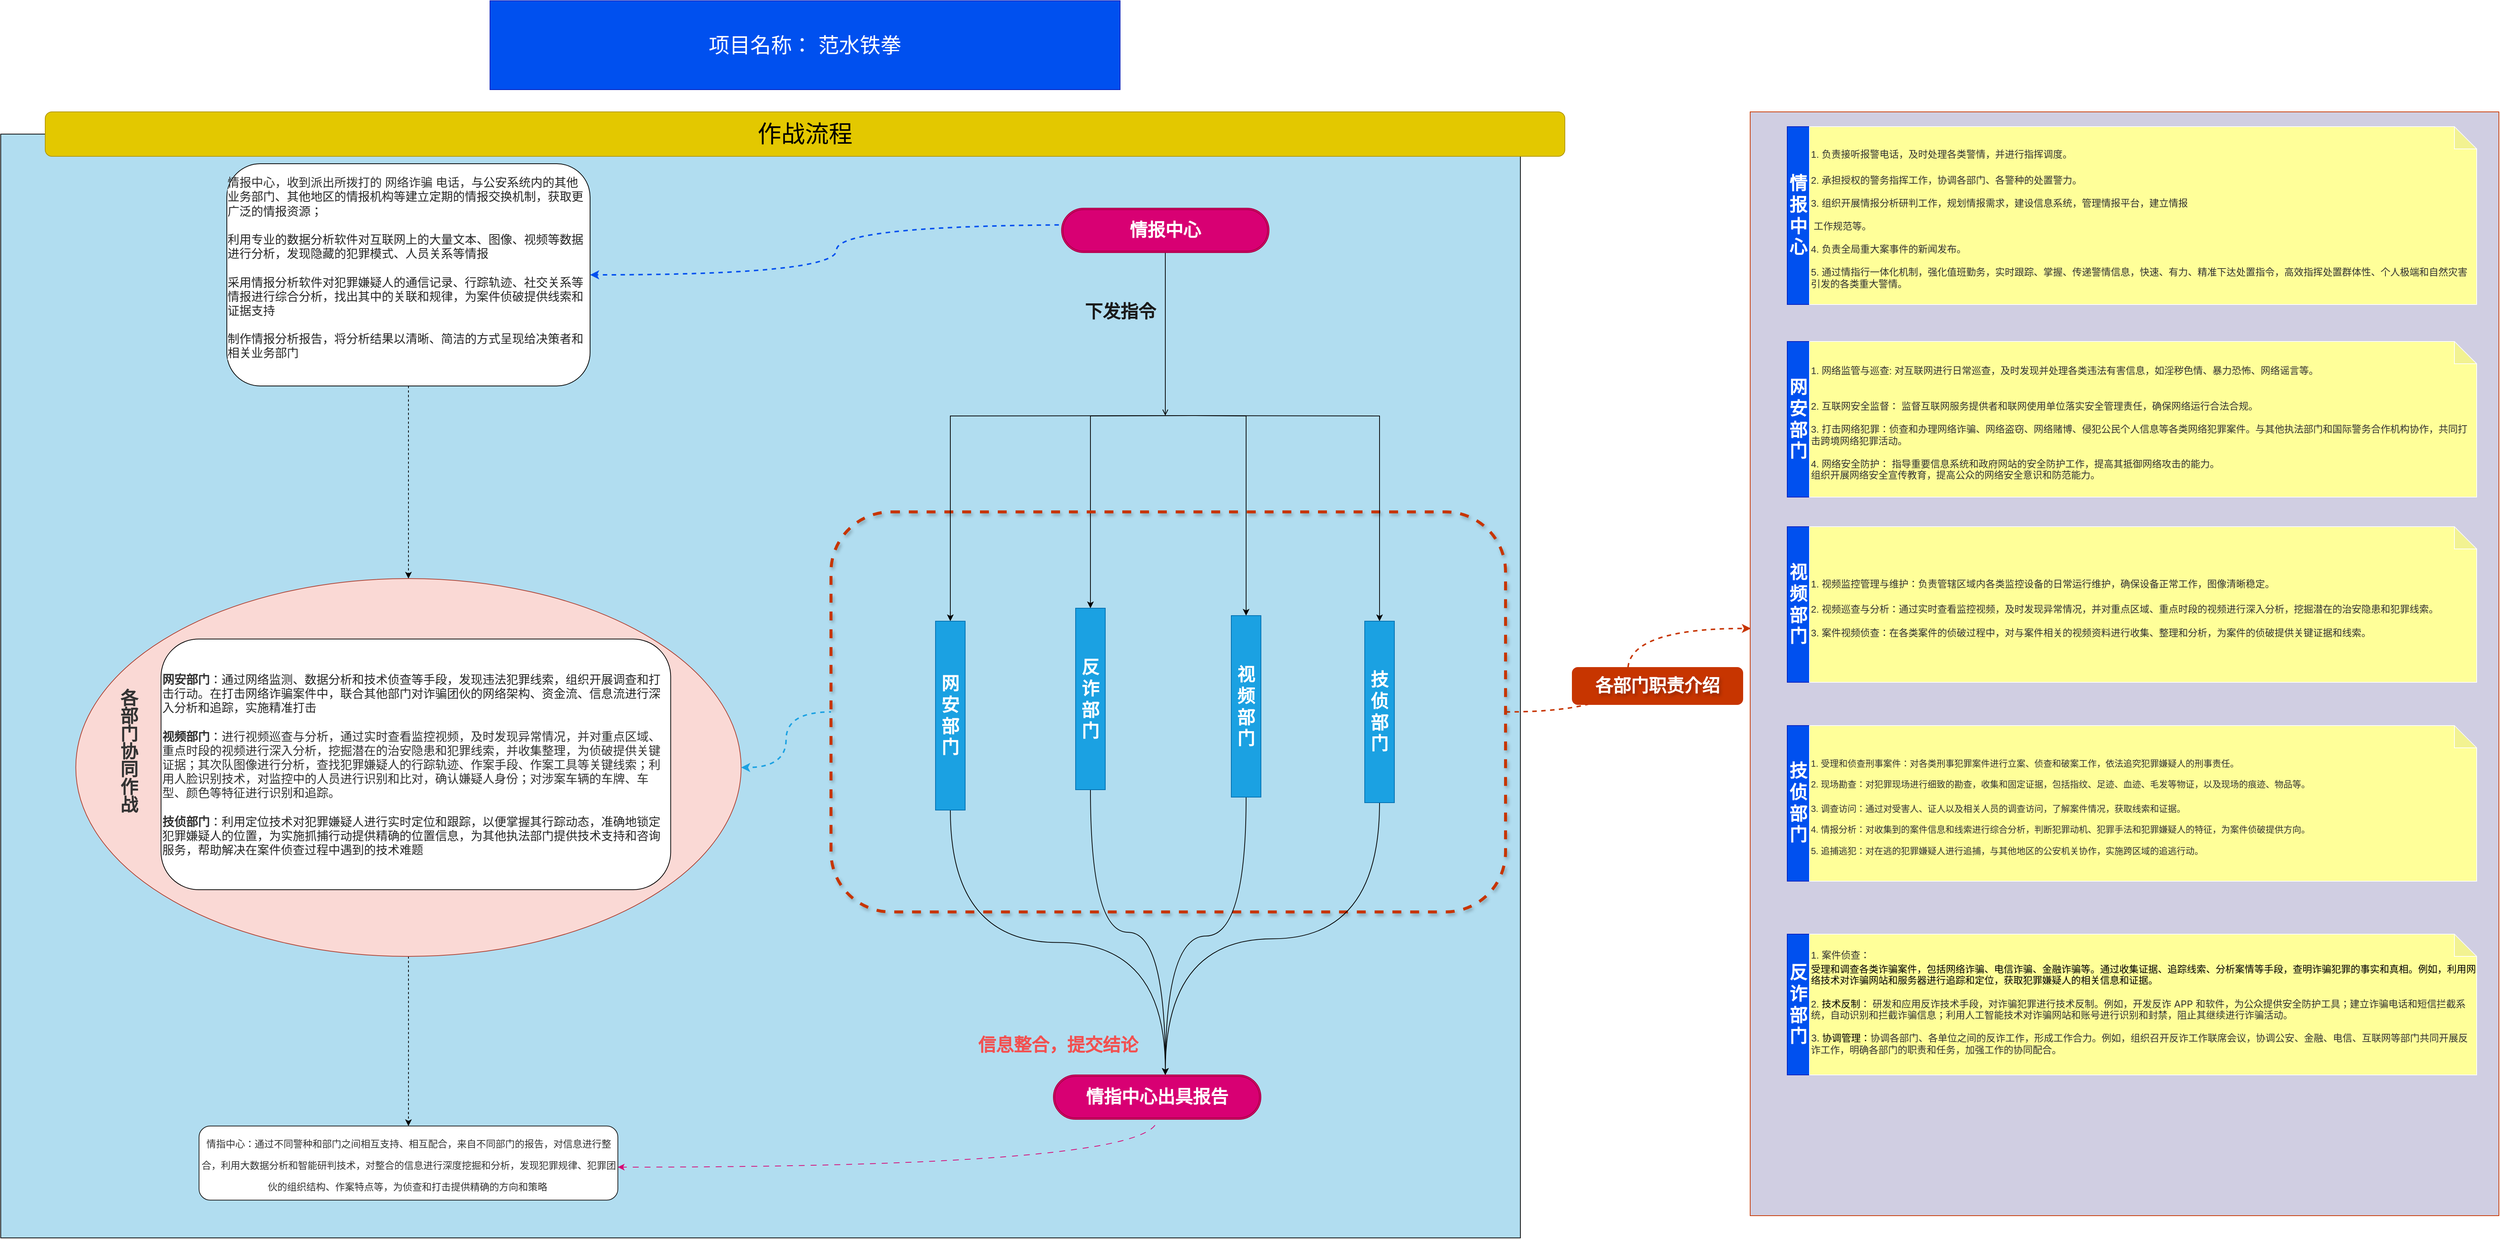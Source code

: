 <mxfile version="24.7.8">
  <diagram name="第 1 页" id="5o3OT1Kweq1s9FPgGdGW">
    <mxGraphModel dx="2505" dy="921" grid="1" gridSize="10" guides="1" tooltips="1" connect="1" arrows="1" fold="1" page="1" pageScale="1" pageWidth="827" pageHeight="1169" math="0" shadow="0">
      <root>
        <mxCell id="0" />
        <mxCell id="1" parent="0" />
        <mxCell id="SuW-aeRowbUI4IWuJljU-11" value="" style="rounded=0;whiteSpace=wrap;html=1;fillColor=#b1ddf0;strokeColor=#000000;textDirection=rtl;horizontal=0;verticalAlign=bottom;fontColor=#f25050;glass=0;" parent="1" vertex="1">
          <mxGeometry x="-190" y="260" width="2050" height="1490" as="geometry" />
        </mxCell>
        <mxCell id="SuW-aeRowbUI4IWuJljU-10" value="项目名称： 范水铁拳" style="rounded=0;whiteSpace=wrap;html=1;fillColor=#0050ef;fontColor=#ffffff;strokeColor=#001DBC;fontSize=28;" parent="1" vertex="1">
          <mxGeometry x="470" y="80" width="850" height="120" as="geometry" />
        </mxCell>
        <mxCell id="SuW-aeRowbUI4IWuJljU-12" value="&lt;font style=&quot;font-size: 32px;&quot;&gt;作战流程&lt;/font&gt;" style="rounded=1;whiteSpace=wrap;html=1;fillColor=#e3c800;fontColor=#000000;strokeColor=#B09500;fontSize=16;" parent="1" vertex="1">
          <mxGeometry x="-130" y="230" width="2050" height="60" as="geometry" />
        </mxCell>
        <mxCell id="SuW-aeRowbUI4IWuJljU-13" value="&lt;div style=&quot;text-align: left; font-size: 16px;&quot;&gt;&lt;font style=&quot;font-size: 16px;&quot; face=&quot;Microsoft YaHei, 微软雅黑, Arial&quot; color=&quot;#323232&quot;&gt;&lt;span style=&quot;background-color: rgba(255, 255, 255, 0.01);&quot;&gt;情报中心，收到派出所拨打的 网络诈骗 电话，&lt;/span&gt;&lt;/font&gt;&lt;span style=&quot;background-color: rgb(255, 255, 255); color: rgba(0, 0, 0, 0.85); font-family: Inter, -apple-system, BlinkMacSystemFont, &amp;quot;Segoe UI&amp;quot;, &amp;quot;SF Pro SC&amp;quot;, &amp;quot;SF Pro Display&amp;quot;, &amp;quot;SF Pro Icons&amp;quot;, &amp;quot;PingFang SC&amp;quot;, &amp;quot;Hiragino Sans GB&amp;quot;, &amp;quot;Microsoft YaHei&amp;quot;, &amp;quot;Helvetica Neue&amp;quot;, Helvetica, Arial, sans-serif; font-size: 16px;&quot;&gt;与公安系统内的其他业务部门、其他地区的情报机构等建立定期的情报交换机制，获取更广泛的情报资源；&lt;/span&gt;&lt;/div&gt;&lt;div style=&quot;text-align: left; font-size: 16px;&quot;&gt;&lt;span style=&quot;background-color: rgb(255, 255, 255); color: rgba(0, 0, 0, 0.85); font-family: Inter, -apple-system, BlinkMacSystemFont, &amp;quot;Segoe UI&amp;quot;, &amp;quot;SF Pro SC&amp;quot;, &amp;quot;SF Pro Display&amp;quot;, &amp;quot;SF Pro Icons&amp;quot;, &amp;quot;PingFang SC&amp;quot;, &amp;quot;Hiragino Sans GB&amp;quot;, &amp;quot;Microsoft YaHei&amp;quot;, &amp;quot;Helvetica Neue&amp;quot;, Helvetica, Arial, sans-serif; font-size: 16px;&quot;&gt;&lt;br&gt;&lt;/span&gt;&lt;/div&gt;&lt;div style=&quot;text-align: left; font-size: 16px;&quot;&gt;&lt;span style=&quot;color: rgba(0, 0, 0, 0.85); font-family: Inter, -apple-system, BlinkMacSystemFont, &amp;quot;Segoe UI&amp;quot;, &amp;quot;SF Pro SC&amp;quot;, &amp;quot;SF Pro Display&amp;quot;, &amp;quot;SF Pro Icons&amp;quot;, &amp;quot;PingFang SC&amp;quot;, &amp;quot;Hiragino Sans GB&amp;quot;, &amp;quot;Microsoft YaHei&amp;quot;, &amp;quot;Helvetica Neue&amp;quot;, Helvetica, Arial, sans-serif; background-color: rgb(255, 255, 255);&quot;&gt;利用专业的数据分析软件对互联网上的大量文本、图像、视频等数据进行分析，发现隐藏的犯罪模式、人员关系等情报&lt;/span&gt;&lt;span style=&quot;background-color: rgb(255, 255, 255); color: rgba(0, 0, 0, 0.85); font-family: Inter, -apple-system, BlinkMacSystemFont, &amp;quot;Segoe UI&amp;quot;, &amp;quot;SF Pro SC&amp;quot;, &amp;quot;SF Pro Display&amp;quot;, &amp;quot;SF Pro Icons&amp;quot;, &amp;quot;PingFang SC&amp;quot;, &amp;quot;Hiragino Sans GB&amp;quot;, &amp;quot;Microsoft YaHei&amp;quot;, &amp;quot;Helvetica Neue&amp;quot;, Helvetica, Arial, sans-serif; font-size: 16px;&quot;&gt;&lt;br&gt;&lt;/span&gt;&lt;/div&gt;&lt;div style=&quot;text-align: left; font-size: 16px;&quot;&gt;&lt;br&gt;&lt;/div&gt;&lt;div style=&quot;text-align: left; font-size: 16px;&quot;&gt;&lt;span style=&quot;color: rgba(0, 0, 0, 0.85); font-family: Inter, -apple-system, BlinkMacSystemFont, &amp;quot;Segoe UI&amp;quot;, &amp;quot;SF Pro SC&amp;quot;, &amp;quot;SF Pro Display&amp;quot;, &amp;quot;SF Pro Icons&amp;quot;, &amp;quot;PingFang SC&amp;quot;, &amp;quot;Hiragino Sans GB&amp;quot;, &amp;quot;Microsoft YaHei&amp;quot;, &amp;quot;Helvetica Neue&amp;quot;, Helvetica, Arial, sans-serif; background-color: rgb(255, 255, 255);&quot;&gt;采用情报分析软件对犯罪嫌疑人的通信记录、行踪轨迹、社交关系等情报进行综合分析，找出其中的关联和规律，为案件侦破提供线索和证据支持&lt;/span&gt;&lt;span style=&quot;color: rgba(0, 0, 0, 0.85); font-family: Inter, -apple-system, BlinkMacSystemFont, &amp;quot;Segoe UI&amp;quot;, &amp;quot;SF Pro SC&amp;quot;, &amp;quot;SF Pro Display&amp;quot;, &amp;quot;SF Pro Icons&amp;quot;, &amp;quot;PingFang SC&amp;quot;, &amp;quot;Hiragino Sans GB&amp;quot;, &amp;quot;Microsoft YaHei&amp;quot;, &amp;quot;Helvetica Neue&amp;quot;, Helvetica, Arial, sans-serif; background-color: rgb(255, 255, 255);&quot;&gt;&lt;br&gt;&lt;/span&gt;&lt;/div&gt;&lt;div style=&quot;text-align: left; font-size: 16px;&quot;&gt;&lt;span style=&quot;color: rgba(0, 0, 0, 0.85); font-family: Inter, -apple-system, BlinkMacSystemFont, &amp;quot;Segoe UI&amp;quot;, &amp;quot;SF Pro SC&amp;quot;, &amp;quot;SF Pro Display&amp;quot;, &amp;quot;SF Pro Icons&amp;quot;, &amp;quot;PingFang SC&amp;quot;, &amp;quot;Hiragino Sans GB&amp;quot;, &amp;quot;Microsoft YaHei&amp;quot;, &amp;quot;Helvetica Neue&amp;quot;, Helvetica, Arial, sans-serif; background-color: rgb(255, 255, 255);&quot;&gt;&lt;br&gt;&lt;/span&gt;&lt;/div&gt;&lt;div style=&quot;text-align: left; font-size: 16px;&quot;&gt;&lt;span style=&quot;color: rgba(0, 0, 0, 0.85); font-family: Inter, -apple-system, BlinkMacSystemFont, &amp;quot;Segoe UI&amp;quot;, &amp;quot;SF Pro SC&amp;quot;, &amp;quot;SF Pro Display&amp;quot;, &amp;quot;SF Pro Icons&amp;quot;, &amp;quot;PingFang SC&amp;quot;, &amp;quot;Hiragino Sans GB&amp;quot;, &amp;quot;Microsoft YaHei&amp;quot;, &amp;quot;Helvetica Neue&amp;quot;, Helvetica, Arial, sans-serif; background-color: rgb(255, 255, 255);&quot;&gt;制作情报分析报告，将分析结果以清晰、简洁的方式呈现给决策者和相关业务部门&lt;/span&gt;&lt;span style=&quot;color: rgba(0, 0, 0, 0.85); font-family: Inter, -apple-system, BlinkMacSystemFont, &amp;quot;Segoe UI&amp;quot;, &amp;quot;SF Pro SC&amp;quot;, &amp;quot;SF Pro Display&amp;quot;, &amp;quot;SF Pro Icons&amp;quot;, &amp;quot;PingFang SC&amp;quot;, &amp;quot;Hiragino Sans GB&amp;quot;, &amp;quot;Microsoft YaHei&amp;quot;, &amp;quot;Helvetica Neue&amp;quot;, Helvetica, Arial, sans-serif; background-color: rgb(255, 255, 255);&quot;&gt;&lt;br&gt;&lt;/span&gt;&lt;/div&gt;&lt;div style=&quot;text-align: left; font-size: 16px;&quot;&gt;&lt;span style=&quot;color: rgba(0, 0, 0, 0.85); font-family: Inter, -apple-system, BlinkMacSystemFont, &amp;quot;Segoe UI&amp;quot;, &amp;quot;SF Pro SC&amp;quot;, &amp;quot;SF Pro Display&amp;quot;, &amp;quot;SF Pro Icons&amp;quot;, &amp;quot;PingFang SC&amp;quot;, &amp;quot;Hiragino Sans GB&amp;quot;, &amp;quot;Microsoft YaHei&amp;quot;, &amp;quot;Helvetica Neue&amp;quot;, Helvetica, Arial, sans-serif; background-color: rgb(255, 255, 255);&quot;&gt;&lt;br&gt;&lt;/span&gt;&lt;/div&gt;" style="rounded=1;whiteSpace=wrap;html=1;" parent="1" vertex="1">
          <mxGeometry x="115" y="300" width="490" height="300" as="geometry" />
        </mxCell>
        <mxCell id="SuW-aeRowbUI4IWuJljU-18" value="" style="edgeStyle=orthogonalEdgeStyle;rounded=0;orthogonalLoop=1;jettySize=auto;html=1;dashed=1;curved=1;" parent="1" source="SuW-aeRowbUI4IWuJljU-13" target="SuW-aeRowbUI4IWuJljU-26" edge="1">
          <mxGeometry relative="1" as="geometry">
            <mxPoint x="405" y="650" as="targetPoint" />
            <mxPoint x="360.0" y="705" as="sourcePoint" />
          </mxGeometry>
        </mxCell>
        <mxCell id="SuW-aeRowbUI4IWuJljU-74" style="edgeStyle=orthogonalEdgeStyle;rounded=0;orthogonalLoop=1;jettySize=auto;html=1;fontFamily=Helvetica;fontSize=24;fontColor=#000000;fontStyle=1;dashed=1;" parent="1" source="SuW-aeRowbUI4IWuJljU-26" target="SuW-aeRowbUI4IWuJljU-81" edge="1">
          <mxGeometry relative="1" as="geometry">
            <mxPoint x="360" y="1500" as="targetPoint" />
          </mxGeometry>
        </mxCell>
        <mxCell id="SuW-aeRowbUI4IWuJljU-26" value="" style="ellipse;whiteSpace=wrap;html=1;fillColor=#fad9d5;strokeColor=#ae4132;" parent="1" vertex="1">
          <mxGeometry x="-88.75" y="860" width="897.5" height="510" as="geometry" />
        </mxCell>
        <mxCell id="SuW-aeRowbUI4IWuJljU-17" value="&lt;div style=&quot;font-size: 16px;&quot;&gt;&lt;font style=&quot;font-size: 16px;&quot;&gt;&lt;b style=&quot;background-color: initial; color: rgb(50, 50, 50); font-family: &amp;quot;Microsoft YaHei&amp;quot;, 微软雅黑, Arial;&quot;&gt;网安部门&lt;/b&gt;&lt;span style=&quot;background-color: initial; color: rgb(50, 50, 50); font-family: &amp;quot;Microsoft YaHei&amp;quot;, 微软雅黑, Arial;&quot;&gt;：&lt;/span&gt;&lt;span style=&quot;color: rgba(0, 0, 0, 0.85); font-family: Inter, -apple-system, BlinkMacSystemFont, &amp;quot;Segoe UI&amp;quot;, &amp;quot;SF Pro SC&amp;quot;, &amp;quot;SF Pro Display&amp;quot;, &amp;quot;SF Pro Icons&amp;quot;, &amp;quot;PingFang SC&amp;quot;, &amp;quot;Hiragino Sans GB&amp;quot;, &amp;quot;Microsoft YaHei&amp;quot;, &amp;quot;Helvetica Neue&amp;quot;, Helvetica, Arial, sans-serif; background-color: rgb(255, 255, 255);&quot;&gt;通过网络监测、数据分析和技术侦查等手段，发现违法犯罪线索，组织开展调查和打击行动&lt;/span&gt;&lt;span style=&quot;color: rgba(0, 0, 0, 0.85); font-family: Inter, -apple-system, BlinkMacSystemFont, &amp;quot;Segoe UI&amp;quot;, &amp;quot;SF Pro SC&amp;quot;, &amp;quot;SF Pro Display&amp;quot;, &amp;quot;SF Pro Icons&amp;quot;, &amp;quot;PingFang SC&amp;quot;, &amp;quot;Hiragino Sans GB&amp;quot;, &amp;quot;Microsoft YaHei&amp;quot;, &amp;quot;Helvetica Neue&amp;quot;, Helvetica, Arial, sans-serif; background-color: rgb(251, 251, 251);&quot;&gt;。&lt;/span&gt;&lt;/font&gt;&lt;span style=&quot;background-color: rgb(255, 255, 255); color: rgba(0, 0, 0, 0.85); font-family: Inter, -apple-system, BlinkMacSystemFont, &amp;quot;Segoe UI&amp;quot;, &amp;quot;SF Pro SC&amp;quot;, &amp;quot;SF Pro Display&amp;quot;, &amp;quot;SF Pro Icons&amp;quot;, &amp;quot;PingFang SC&amp;quot;, &amp;quot;Hiragino Sans GB&amp;quot;, &amp;quot;Microsoft YaHei&amp;quot;, &amp;quot;Helvetica Neue&amp;quot;, Helvetica, Arial, sans-serif;&quot;&gt;在打击网络诈骗案件中，联合其他部门对诈骗团伙的网络架构、资金流、信息流进行深入分析和追踪，实施精准打击&lt;/span&gt;&lt;span style=&quot;background-color: rgba(255, 255, 255, 0.01); color: rgb(50, 50, 50); font-family: &amp;quot;Microsoft YaHei&amp;quot;, 微软雅黑, Arial;&quot;&gt;&amp;nbsp; &amp;nbsp; &amp;nbsp; &amp;nbsp; &amp;nbsp; &amp;nbsp; &amp;nbsp;&lt;/span&gt;&lt;/div&gt;&lt;div style=&quot;resize: none; outline: none; color: rgb(50, 50, 50); font-family: &amp;quot;Microsoft YaHei&amp;quot;, 微软雅黑, Arial; font-size: 16px;&quot;&gt;&lt;font style=&quot;font-size: 16px;&quot;&gt;&lt;br&gt;&lt;/font&gt;&lt;/div&gt;&lt;div style=&quot;resize: none; outline: none; color: rgb(50, 50, 50); font-family: &amp;quot;Microsoft YaHei&amp;quot;, 微软雅黑, Arial; font-size: 16px;&quot;&gt;&lt;font style=&quot;font-size: 16px;&quot;&gt;&lt;font style=&quot;font-size: 16px;&quot;&gt;&lt;b&gt;视频部门&lt;/b&gt;：进行视频巡查与分析，通过实时查看监控视频，及时发现异常情况，并对重点区域、重点时段的视频进行深入分析，挖掘潜在的治安隐患和犯罪线索，并收集整理，为侦破提供关键证据；其次队图像&lt;/font&gt;&lt;span style=&quot;background-color: initial;&quot;&gt;进行分析，查找犯罪嫌疑人的行踪轨迹、作案手段、作案工具等关键线索；利用人脸识别技术，对监控中的人员进行识别和比对，确认嫌疑人身份；对涉案车辆的车牌、车型、颜色等特征进行识别和追踪。&lt;/span&gt;&lt;/font&gt;&lt;/div&gt;&lt;div style=&quot;resize: none; outline: none; color: rgb(50, 50, 50); font-family: &amp;quot;Microsoft YaHei&amp;quot;, 微软雅黑, Arial; font-size: 16px;&quot;&gt;&lt;font style=&quot;font-size: 16px;&quot;&gt;&lt;br&gt;&lt;/font&gt;&lt;/div&gt;&lt;div style=&quot;resize: none; outline: none; color: rgb(50, 50, 50); font-family: &amp;quot;Microsoft YaHei&amp;quot;, 微软雅黑, Arial; font-size: 16px;&quot;&gt;&lt;font style=&quot;font-size: 16px;&quot;&gt;&lt;b style=&quot;&quot;&gt;技侦部门&lt;/b&gt;：&lt;/font&gt;&lt;span style=&quot;background-color: rgb(255, 255, 255); color: rgba(0, 0, 0, 0.85); font-family: Inter, -apple-system, BlinkMacSystemFont, &amp;quot;Segoe UI&amp;quot;, &amp;quot;SF Pro SC&amp;quot;, &amp;quot;SF Pro Display&amp;quot;, &amp;quot;SF Pro Icons&amp;quot;, &amp;quot;PingFang SC&amp;quot;, &amp;quot;Hiragino Sans GB&amp;quot;, &amp;quot;Microsoft YaHei&amp;quot;, &amp;quot;Helvetica Neue&amp;quot;, Helvetica, Arial, sans-serif;&quot;&gt;利用定位技术对犯罪嫌疑人进行实时定位和跟踪，以便掌握其行踪动态，&lt;/span&gt;&lt;span style=&quot;background-color: rgb(255, 255, 255); color: rgba(0, 0, 0, 0.85); font-family: Inter, -apple-system, BlinkMacSystemFont, &amp;quot;Segoe UI&amp;quot;, &amp;quot;SF Pro SC&amp;quot;, &amp;quot;SF Pro Display&amp;quot;, &amp;quot;SF Pro Icons&amp;quot;, &amp;quot;PingFang SC&amp;quot;, &amp;quot;Hiragino Sans GB&amp;quot;, &amp;quot;Microsoft YaHei&amp;quot;, &amp;quot;Helvetica Neue&amp;quot;, Helvetica, Arial, sans-serif;&quot;&gt;准确地锁定犯罪嫌疑人的位置，为实施抓捕行动提供精确的位置信息，&lt;/span&gt;&lt;span style=&quot;background-color: rgb(255, 255, 255); color: rgba(0, 0, 0, 0.85); font-family: Inter, -apple-system, BlinkMacSystemFont, &amp;quot;Segoe UI&amp;quot;, &amp;quot;SF Pro SC&amp;quot;, &amp;quot;SF Pro Display&amp;quot;, &amp;quot;SF Pro Icons&amp;quot;, &amp;quot;PingFang SC&amp;quot;, &amp;quot;Hiragino Sans GB&amp;quot;, &amp;quot;Microsoft YaHei&amp;quot;, &amp;quot;Helvetica Neue&amp;quot;, Helvetica, Arial, sans-serif;&quot;&gt;为其他执法部门提供技术支持和咨询服务，帮助解决在案件侦查过程中遇到的技术难题&lt;/span&gt;&lt;/div&gt;" style="whiteSpace=wrap;html=1;rounded=1;align=left;" parent="1" vertex="1">
          <mxGeometry x="26.25" y="941.57" width="687.5" height="338.43" as="geometry" />
        </mxCell>
        <mxCell id="SuW-aeRowbUI4IWuJljU-28" value="各部门协同作战" style="text;strokeColor=none;fillColor=none;html=1;fontSize=24;fontStyle=1;verticalAlign=middle;align=center;fontFamily=Helvetica;fontColor=#333333;horizontal=1;textDirection=vertical-rl;" parent="1" vertex="1">
          <mxGeometry x="-50" y="1090" width="60" height="30" as="geometry" />
        </mxCell>
        <mxCell id="SuW-aeRowbUI4IWuJljU-33" style="edgeStyle=orthogonalEdgeStyle;rounded=1;orthogonalLoop=1;jettySize=auto;html=1;fontFamily=Helvetica;fontSize=24;fontColor=#000000;fontStyle=1;endArrow=open;endFill=0;curved=0;flowAnimation=0;" parent="1" source="SuW-aeRowbUI4IWuJljU-30" edge="1">
          <mxGeometry relative="1" as="geometry">
            <mxPoint x="1381" y="640" as="targetPoint" />
          </mxGeometry>
        </mxCell>
        <mxCell id="SuW-aeRowbUI4IWuJljU-47" style="edgeStyle=orthogonalEdgeStyle;rounded=0;orthogonalLoop=1;jettySize=auto;html=1;entryX=1;entryY=0.5;entryDx=0;entryDy=0;fontFamily=Helvetica;fontSize=24;fontColor=#000000;fontStyle=1;curved=1;dashed=1;flowAnimation=1;strokeColor=#0050ef;strokeWidth=2;" parent="1" target="SuW-aeRowbUI4IWuJljU-13" edge="1">
          <mxGeometry relative="1" as="geometry">
            <mxPoint x="1270" y="382.5" as="sourcePoint" />
            <mxPoint x="549" y="420" as="targetPoint" />
          </mxGeometry>
        </mxCell>
        <mxCell id="SuW-aeRowbUI4IWuJljU-30" value="情报中心" style="shape=ext;double=1;rounded=1;whiteSpace=wrap;html=1;shadow=0;glass=0;strokeColor=#A50040;align=center;verticalAlign=middle;fontFamily=Helvetica;fontSize=24;fontStyle=1;fillColor=#d80073;arcSize=50;fontColor=#ffffff;" parent="1" vertex="1">
          <mxGeometry x="1241" y="360" width="280" height="60" as="geometry" />
        </mxCell>
        <mxCell id="SuW-aeRowbUI4IWuJljU-53" style="edgeStyle=orthogonalEdgeStyle;rounded=0;orthogonalLoop=1;jettySize=auto;html=1;entryX=0.5;entryY=0;entryDx=0;entryDy=0;fontFamily=Helvetica;fontSize=24;fontColor=#000000;fontStyle=1;" parent="1" target="SuW-aeRowbUI4IWuJljU-40" edge="1">
          <mxGeometry relative="1" as="geometry">
            <mxPoint x="1420.0" y="640" as="sourcePoint" />
          </mxGeometry>
        </mxCell>
        <mxCell id="SuW-aeRowbUI4IWuJljU-54" style="edgeStyle=orthogonalEdgeStyle;rounded=0;orthogonalLoop=1;jettySize=auto;html=1;entryX=0.5;entryY=0;entryDx=0;entryDy=0;fontFamily=Helvetica;fontSize=24;fontColor=#000000;fontStyle=1;" parent="1" target="SuW-aeRowbUI4IWuJljU-41" edge="1">
          <mxGeometry relative="1" as="geometry">
            <mxPoint x="1420.0" y="640" as="sourcePoint" />
          </mxGeometry>
        </mxCell>
        <mxCell id="SuW-aeRowbUI4IWuJljU-62" style="edgeStyle=orthogonalEdgeStyle;rounded=0;orthogonalLoop=1;jettySize=auto;html=1;fontFamily=Helvetica;fontSize=24;fontColor=#000000;fontStyle=1;curved=1;dashed=1;strokeWidth=2;strokeColor=#1ba1e2;flowAnimation=1;" parent="1" source="SuW-aeRowbUI4IWuJljU-32" target="SuW-aeRowbUI4IWuJljU-26" edge="1">
          <mxGeometry relative="1" as="geometry" />
        </mxCell>
        <mxCell id="ycdbpMs0jZpuNxchBsQf-3" value="" style="edgeStyle=orthogonalEdgeStyle;rounded=0;orthogonalLoop=1;jettySize=auto;html=1;fontFamily=Helvetica;fontSize=24;fontColor=#000000;fontStyle=1;entryX=0.001;entryY=0.468;entryDx=0;entryDy=0;entryPerimeter=0;curved=1;strokeColor=#c73500;dashed=1;strokeWidth=2;" parent="1" source="SuW-aeRowbUI4IWuJljU-32" target="ycdbpMs0jZpuNxchBsQf-1" edge="1">
          <mxGeometry relative="1" as="geometry">
            <mxPoint x="2315" y="1040" as="targetPoint" />
          </mxGeometry>
        </mxCell>
        <mxCell id="SuW-aeRowbUI4IWuJljU-32" value="" style="rounded=1;whiteSpace=wrap;html=1;shadow=1;glass=0;strokeColor=#C73500;align=center;verticalAlign=middle;fontFamily=Helvetica;fontSize=24;fontColor=#000000;fontStyle=1;fillColor=none;dashed=1;strokeWidth=4;" parent="1" vertex="1">
          <mxGeometry x="930" y="770" width="910" height="540" as="geometry" />
        </mxCell>
        <mxCell id="SuW-aeRowbUI4IWuJljU-58" style="edgeStyle=orthogonalEdgeStyle;rounded=0;orthogonalLoop=1;jettySize=auto;html=1;fontFamily=Helvetica;fontSize=24;fontColor=#000000;fontStyle=1;exitX=0.5;exitY=1;exitDx=0;exitDy=0;" parent="1" target="SuW-aeRowbUI4IWuJljU-39" edge="1">
          <mxGeometry relative="1" as="geometry">
            <mxPoint x="1420" y="640" as="sourcePoint" />
          </mxGeometry>
        </mxCell>
        <mxCell id="SuW-aeRowbUI4IWuJljU-86" style="edgeStyle=orthogonalEdgeStyle;rounded=0;orthogonalLoop=1;jettySize=auto;html=1;fontFamily=Helvetica;fontSize=24;fontColor=#000000;fontStyle=1;" parent="1" target="SuW-aeRowbUI4IWuJljU-84" edge="1">
          <mxGeometry relative="1" as="geometry">
            <mxPoint x="1420.0" y="640" as="sourcePoint" />
          </mxGeometry>
        </mxCell>
        <mxCell id="SuW-aeRowbUI4IWuJljU-38" value="下发指令" style="text;strokeColor=none;fillColor=none;html=1;fontSize=24;fontStyle=1;verticalAlign=middle;align=center;fontFamily=Helvetica;fontColor=#1A1A1A;" parent="1" vertex="1">
          <mxGeometry x="1270" y="480" width="100" height="40" as="geometry" />
        </mxCell>
        <mxCell id="SuW-aeRowbUI4IWuJljU-65" style="edgeStyle=orthogonalEdgeStyle;rounded=0;orthogonalLoop=1;jettySize=auto;html=1;fontFamily=Helvetica;fontSize=24;fontColor=#000000;fontStyle=1;curved=1;exitX=0.5;exitY=1;exitDx=0;exitDy=0;" parent="1" source="SuW-aeRowbUI4IWuJljU-39" edge="1">
          <mxGeometry relative="1" as="geometry">
            <mxPoint x="1381" y="1530" as="targetPoint" />
          </mxGeometry>
        </mxCell>
        <mxCell id="SuW-aeRowbUI4IWuJljU-39" value="网安部门" style="rounded=0;whiteSpace=wrap;html=1;shadow=0;glass=0;strokeColor=#006EAF;align=center;verticalAlign=middle;fontFamily=Helvetica;fontSize=24;fontColor=#ffffff;fontStyle=1;fillColor=#1ba1e2;" parent="1" vertex="1">
          <mxGeometry x="1071" y="917.5" width="40" height="255" as="geometry" />
        </mxCell>
        <mxCell id="SuW-aeRowbUI4IWuJljU-71" style="edgeStyle=orthogonalEdgeStyle;rounded=0;orthogonalLoop=1;jettySize=auto;html=1;entryX=0.5;entryY=0;entryDx=0;entryDy=0;fontFamily=Helvetica;fontSize=24;fontColor=#000000;fontStyle=1;curved=1;exitX=0.5;exitY=1;exitDx=0;exitDy=0;" parent="1" source="SuW-aeRowbUI4IWuJljU-40" edge="1">
          <mxGeometry relative="1" as="geometry">
            <mxPoint x="1381" y="1530" as="targetPoint" />
          </mxGeometry>
        </mxCell>
        <mxCell id="SuW-aeRowbUI4IWuJljU-40" value="反诈部门" style="rounded=0;whiteSpace=wrap;html=1;shadow=0;glass=0;strokeColor=#006EAF;align=center;verticalAlign=middle;fontFamily=Helvetica;fontSize=24;fontColor=#ffffff;fontStyle=1;fillColor=#1ba1e2;" parent="1" vertex="1">
          <mxGeometry x="1260" y="900" width="40" height="245" as="geometry" />
        </mxCell>
        <mxCell id="SuW-aeRowbUI4IWuJljU-67" style="edgeStyle=orthogonalEdgeStyle;rounded=0;orthogonalLoop=1;jettySize=auto;html=1;entryX=0.5;entryY=0;entryDx=0;entryDy=0;fontFamily=Helvetica;fontSize=24;fontColor=#000000;fontStyle=1;curved=1;exitX=0.5;exitY=1;exitDx=0;exitDy=0;" parent="1" source="SuW-aeRowbUI4IWuJljU-41" edge="1">
          <mxGeometry relative="1" as="geometry">
            <mxPoint x="1381" y="1530" as="targetPoint" />
          </mxGeometry>
        </mxCell>
        <mxCell id="SuW-aeRowbUI4IWuJljU-41" value="视频部门" style="rounded=0;whiteSpace=wrap;html=1;shadow=0;glass=0;strokeColor=#006EAF;align=center;verticalAlign=middle;fontFamily=Helvetica;fontSize=24;fontColor=#ffffff;fontStyle=1;fillColor=#1ba1e2;" parent="1" vertex="1">
          <mxGeometry x="1470" y="910" width="40" height="245" as="geometry" />
        </mxCell>
        <mxCell id="SuW-aeRowbUI4IWuJljU-48" style="edgeStyle=orthogonalEdgeStyle;rounded=0;orthogonalLoop=1;jettySize=auto;html=1;exitX=0.5;exitY=1;exitDx=0;exitDy=0;fontFamily=Helvetica;fontSize=24;fontColor=#000000;fontStyle=1;" parent="1" source="SuW-aeRowbUI4IWuJljU-28" target="SuW-aeRowbUI4IWuJljU-28" edge="1">
          <mxGeometry relative="1" as="geometry" />
        </mxCell>
        <mxCell id="SuW-aeRowbUI4IWuJljU-83" style="edgeStyle=orthogonalEdgeStyle;rounded=0;orthogonalLoop=1;jettySize=auto;html=1;fontFamily=Helvetica;fontSize=24;fontColor=#000000;fontStyle=1;curved=1;dashed=1;dashPattern=8 8;flowAnimation=1;strokeColor=#d80073;exitX=0.5;exitY=1;exitDx=0;exitDy=0;entryX=1;entryY=0.555;entryDx=0;entryDy=0;entryPerimeter=0;" parent="1" source="SuW-aeRowbUI4IWuJljU-76" target="SuW-aeRowbUI4IWuJljU-81" edge="1">
          <mxGeometry relative="1" as="geometry">
            <mxPoint x="1521" y="1629.5" as="sourcePoint" />
            <mxPoint x="651" y="1668.5" as="targetPoint" />
          </mxGeometry>
        </mxCell>
        <mxCell id="SuW-aeRowbUI4IWuJljU-76" value="情指中心出具报告" style="shape=ext;double=1;rounded=1;whiteSpace=wrap;html=1;shadow=0;glass=0;strokeColor=#A50040;align=center;verticalAlign=middle;fontFamily=Helvetica;fontSize=24;fontStyle=1;fillColor=#d80073;arcSize=50;fontColor=#ffffff;" parent="1" vertex="1">
          <mxGeometry x="1230" y="1530" width="280" height="60" as="geometry" />
        </mxCell>
        <mxCell id="SuW-aeRowbUI4IWuJljU-79" value="信息整合，提交结论" style="text;strokeColor=none;fillColor=none;html=1;fontSize=24;fontStyle=1;verticalAlign=middle;align=center;fontFamily=Helvetica;fontColor=#f25050;" parent="1" vertex="1">
          <mxGeometry x="1111" y="1470" width="250" height="40" as="geometry" />
        </mxCell>
        <mxCell id="SuW-aeRowbUI4IWuJljU-81" value="&lt;span style=&quot;color: rgb(50, 50, 50); font-family: &amp;quot;Microsoft YaHei&amp;quot;, 微软雅黑, Arial; font-size: 13px; font-weight: 400; background-color: rgba(255, 255, 255, 0.01);&quot;&gt;情指中心：&lt;/span&gt;&lt;span style=&quot;color: rgb(50, 50, 50); font-family: &amp;quot;Microsoft YaHei&amp;quot;, 微软雅黑, Arial; font-size: 13px; font-weight: 400; background-color: rgba(255, 255, 255, 0.01);&quot;&gt;通过不同警种和部门之间相互支持、相互配合，来自不同部门的报告，对信息进行整合，利用大数据分析和智能研判技术，对整合的信息进行深度挖掘和分析，发现犯罪规律、犯罪团伙的组织结构、作案特点等，为侦查和打击提供精确的方向和策略&amp;nbsp;&lt;/span&gt;" style="whiteSpace=wrap;html=1;fontSize=24;fillColor=#FFFFFF;strokeColor=#1A1A1A;fontColor=#000000;rounded=1;shadow=0;glass=0;fontStyle=1;" parent="1" vertex="1">
          <mxGeometry x="77.5" y="1599" width="565" height="100" as="geometry" />
        </mxCell>
        <mxCell id="SuW-aeRowbUI4IWuJljU-88" style="edgeStyle=orthogonalEdgeStyle;rounded=0;orthogonalLoop=1;jettySize=auto;html=1;entryX=0.5;entryY=0;entryDx=0;entryDy=0;fontFamily=Helvetica;fontSize=24;fontColor=#000000;fontStyle=1;curved=1;exitX=0.5;exitY=1;exitDx=0;exitDy=0;" parent="1" source="SuW-aeRowbUI4IWuJljU-84" edge="1">
          <mxGeometry relative="1" as="geometry">
            <mxPoint x="1381" y="1530" as="targetPoint" />
          </mxGeometry>
        </mxCell>
        <mxCell id="SuW-aeRowbUI4IWuJljU-84" value="技侦部门" style="rounded=0;whiteSpace=wrap;html=1;shadow=0;glass=0;strokeColor=#006EAF;align=center;verticalAlign=middle;fontFamily=Helvetica;fontSize=24;fontColor=#ffffff;fontStyle=1;fillColor=#1ba1e2;" parent="1" vertex="1">
          <mxGeometry x="1650" y="917.5" width="40" height="245" as="geometry" />
        </mxCell>
        <mxCell id="ycdbpMs0jZpuNxchBsQf-1" value="" style="rounded=0;whiteSpace=wrap;html=1;shadow=0;glass=0;strokeColor=#c73500;align=center;verticalAlign=middle;fontFamily=Helvetica;fontSize=24;fontStyle=1;fillColor=#d0cee2;" parent="1" vertex="1">
          <mxGeometry x="2170" y="230" width="1010" height="1490" as="geometry" />
        </mxCell>
        <mxCell id="ycdbpMs0jZpuNxchBsQf-6" value="" style="group;fontSize=13;" parent="1" vertex="1" connectable="0">
          <mxGeometry x="2220" y="250" width="930" height="240" as="geometry" />
        </mxCell>
        <mxCell id="ycdbpMs0jZpuNxchBsQf-4" value="情报中心" style="rounded=0;whiteSpace=wrap;html=1;shadow=0;glass=0;strokeColor=#001DBC;align=center;verticalAlign=middle;fontFamily=Helvetica;fontSize=24;fontColor=#ffffff;fontStyle=1;fillColor=#0050ef;fillStyle=auto;" parent="ycdbpMs0jZpuNxchBsQf-6" vertex="1">
          <mxGeometry width="30" height="240" as="geometry" />
        </mxCell>
        <mxCell id="ycdbpMs0jZpuNxchBsQf-5" value="&lt;span style=&quot;color: rgb(50, 50, 50); font-family: &amp;quot;Microsoft YaHei&amp;quot;, 微软雅黑, Arial; font-size: 13px; font-weight: 400; background-color: rgba(255, 255, 255, 0.01);&quot;&gt;1. 负责接听报警电话，及时处理各类警情，并进行指挥调度。&lt;/span&gt;&lt;div style=&quot;resize: none; outline: none; font-size: 13px; color: rgb(50, 50, 50); font-family: &amp;quot;Microsoft YaHei&amp;quot;, 微软雅黑, Arial; font-weight: 400;&quot;&gt;&lt;br&gt;2. 承担授权的警务指挥工作，协调各部门、各警种的处置警力。&lt;/div&gt;&lt;div style=&quot;resize: none; outline: none; font-size: 13px; color: rgb(50, 50, 50); font-family: &amp;quot;Microsoft YaHei&amp;quot;, 微软雅黑, Arial; font-weight: 400;&quot;&gt;&lt;br&gt;3. 组织开展情报分析研判工作，规划情报需求，建设信息系统，管理情报平台，建立情报&lt;/div&gt;&lt;div style=&quot;resize: none; outline: none; font-size: 13px; color: rgb(50, 50, 50); font-family: &amp;quot;Microsoft YaHei&amp;quot;, 微软雅黑, Arial; font-weight: 400;&quot;&gt;&lt;br&gt;&lt;/div&gt;&lt;div style=&quot;resize: none; outline: none; font-size: 13px; color: rgb(50, 50, 50); font-family: &amp;quot;Microsoft YaHei&amp;quot;, 微软雅黑, Arial; font-weight: 400;&quot;&gt;&amp;nbsp;工作规范等。&lt;/div&gt;&lt;div style=&quot;resize: none; outline: none; font-size: 13px; color: rgb(50, 50, 50); font-family: &amp;quot;Microsoft YaHei&amp;quot;, 微软雅黑, Arial; font-weight: 400;&quot;&gt;&lt;br&gt;&lt;/div&gt;&lt;div style=&quot;resize: none; outline: none; font-size: 13px; color: rgb(50, 50, 50); font-family: &amp;quot;Microsoft YaHei&amp;quot;, 微软雅黑, Arial; font-weight: 400;&quot;&gt;4. 负责全局重大案事件的新闻发布。&lt;/div&gt;&lt;div style=&quot;resize: none; outline: none; font-size: 13px; color: rgb(50, 50, 50); font-family: &amp;quot;Microsoft YaHei&amp;quot;, 微软雅黑, Arial; font-weight: 400;&quot;&gt;&lt;br&gt;&lt;/div&gt;&lt;div style=&quot;resize: none; outline: none; font-size: 13px; color: rgb(50, 50, 50); font-family: &amp;quot;Microsoft YaHei&amp;quot;, 微软雅黑, Arial; font-weight: 400;&quot;&gt;5. 通过情指行一体化机制，强化值班勤务，实时跟踪、掌握、传递警情信息，快速、有力、精准下达处置指令，高效指挥处置群体性、个人极端和自然灾害引发的各类重大警情。&lt;/div&gt;" style="shape=note;whiteSpace=wrap;html=1;backgroundOutline=1;darkOpacity=0.05;rounded=1;shadow=0;glass=0;strokeColor=#FFFFFF;align=left;verticalAlign=middle;fontFamily=Helvetica;fontSize=24;fontColor=#000000;fontStyle=1;fillColor=#FFFF99;" parent="ycdbpMs0jZpuNxchBsQf-6" vertex="1">
          <mxGeometry x="30" width="900" height="240" as="geometry" />
        </mxCell>
        <mxCell id="ycdbpMs0jZpuNxchBsQf-16" value="" style="group;fontSize=13;" parent="1" vertex="1" connectable="0">
          <mxGeometry x="2220" y="790" width="930" height="210" as="geometry" />
        </mxCell>
        <mxCell id="ycdbpMs0jZpuNxchBsQf-17" value="视频部门" style="rounded=0;whiteSpace=wrap;html=1;shadow=0;glass=0;strokeColor=#001DBC;align=center;verticalAlign=middle;fontFamily=Helvetica;fontSize=24;fontColor=#ffffff;fontStyle=1;fillColor=#0050ef;fillStyle=auto;" parent="ycdbpMs0jZpuNxchBsQf-16" vertex="1">
          <mxGeometry width="30" height="210" as="geometry" />
        </mxCell>
        <mxCell id="ycdbpMs0jZpuNxchBsQf-18" value="&lt;span style=&quot;color: rgb(50, 50, 50); font-family: &amp;quot;Microsoft YaHei&amp;quot;, 微软雅黑, Arial; font-size: 13px; font-weight: 400; background-color: rgba(255, 255, 255, 0.01);&quot;&gt;1. 视频监控管理与维护：负责管辖区域内各类监控设备的日常运行维护，确保设备正常工作，图像清晰稳定。&lt;/span&gt;&lt;div style=&quot;resize: none; outline: none; font-size: 13px; color: rgb(50, 50, 50); font-family: &amp;quot;Microsoft YaHei&amp;quot;, 微软雅黑, Arial; font-weight: 400;&quot;&gt;&lt;br&gt;2. 视频巡查与分析：通过实时查看监控视频，及时发现异常情况，并对重点区域、重点时段的视频进行深入分析，挖掘潜在的治安隐患和犯罪线索。&lt;/div&gt;&lt;div style=&quot;resize: none; outline: none; font-size: 13px; color: rgb(50, 50, 50); font-family: &amp;quot;Microsoft YaHei&amp;quot;, 微软雅黑, Arial; font-weight: 400;&quot;&gt;&lt;br&gt;3. 案件视频侦查：在各类案件的侦破过程中，对与案件相关的视频资料进行收集、整理和分析，为案件的侦破提供关键证据和线索。&lt;/div&gt;" style="shape=note;whiteSpace=wrap;html=1;backgroundOutline=1;darkOpacity=0.05;rounded=1;shadow=0;glass=0;strokeColor=#FFFFFF;align=left;verticalAlign=middle;fontFamily=Helvetica;fontSize=24;fontColor=#000000;fontStyle=1;fillColor=#FFFF99;" parent="ycdbpMs0jZpuNxchBsQf-16" vertex="1">
          <mxGeometry x="30" width="900" height="210" as="geometry" />
        </mxCell>
        <mxCell id="ycdbpMs0jZpuNxchBsQf-23" value="" style="group;fontSize=13;" parent="1" vertex="1" connectable="0">
          <mxGeometry x="2220" y="1058.44" width="930" height="210" as="geometry" />
        </mxCell>
        <mxCell id="ycdbpMs0jZpuNxchBsQf-24" value="技侦部门" style="rounded=0;whiteSpace=wrap;html=1;shadow=0;glass=0;strokeColor=#001DBC;align=center;verticalAlign=middle;fontFamily=Helvetica;fontSize=24;fontColor=#ffffff;fontStyle=1;fillColor=#0050ef;fillStyle=auto;" parent="ycdbpMs0jZpuNxchBsQf-23" vertex="1">
          <mxGeometry width="30" height="210" as="geometry" />
        </mxCell>
        <mxCell id="ycdbpMs0jZpuNxchBsQf-25" value="&lt;span style=&quot;color: rgb(50, 50, 50); font-family: &amp;quot;Microsoft YaHei&amp;quot;, 微软雅黑, Arial; font-size: 12px; font-weight: 400; background-color: rgba(255, 255, 255, 0.01);&quot;&gt;1. 受理和侦查刑事案件：对各类刑事犯罪案件进行立案、侦查和破案工作，依法追究犯罪嫌疑人的刑事责任。&lt;/span&gt;&lt;br style=&quot;color: rgb(50, 50, 50); font-family: &amp;quot;Microsoft YaHei&amp;quot;, 微软雅黑, Arial; font-size: 12px; font-weight: 400;&quot;&gt;&lt;span style=&quot;color: rgb(50, 50, 50); font-family: &amp;quot;Microsoft YaHei&amp;quot;, 微软雅黑, Arial; font-size: 12px; font-weight: 400; background-color: rgba(255, 255, 255, 0.01);&quot;&gt;2. 现场勘查：对犯罪现场进行细致的勘查，收集和固定证据，包括指纹、足迹、血迹、毛发等物证，以及现场的痕迹、物品等。&lt;/span&gt;&lt;div style=&quot;resize: none; outline: none; font-size: 12px; color: rgb(50, 50, 50); font-family: &amp;quot;Microsoft YaHei&amp;quot;, 微软雅黑, Arial; font-weight: 400;&quot;&gt;&lt;br&gt;3. 调查访问：通过对受害人、证人以及相关人员的调查访问，了解案件情况，获取线索和证据。&lt;/div&gt;&lt;div style=&quot;resize: none; outline: none; font-size: 12px; color: rgb(50, 50, 50); font-family: &amp;quot;Microsoft YaHei&amp;quot;, 微软雅黑, Arial; font-weight: 400;&quot;&gt;&lt;br&gt;4. 情报分析：对收集到的案件信息和线索进行综合分析，判断犯罪动机、犯罪手法和犯罪嫌疑人的特征，为案件侦破提供方向。&lt;/div&gt;&lt;div style=&quot;resize: none; outline: none; font-size: 12px; color: rgb(50, 50, 50); font-family: &amp;quot;Microsoft YaHei&amp;quot;, 微软雅黑, Arial; font-weight: 400;&quot;&gt;&lt;br&gt;5. 追捕逃犯：对在逃的犯罪嫌疑人进行追捕，与其他地区的公安机关协作，实施跨区域的追逃行动。&lt;/div&gt;" style="shape=note;whiteSpace=wrap;html=1;backgroundOutline=1;darkOpacity=0.05;rounded=1;shadow=0;glass=0;strokeColor=#FFFFFF;align=left;verticalAlign=middle;fontFamily=Helvetica;fontSize=24;fontColor=#000000;fontStyle=1;fillColor=#FFFF99;" parent="ycdbpMs0jZpuNxchBsQf-23" vertex="1">
          <mxGeometry x="30" width="900" height="210" as="geometry" />
        </mxCell>
        <mxCell id="ycdbpMs0jZpuNxchBsQf-26" value="" style="group;fontSize=13;" parent="1" vertex="1" connectable="0">
          <mxGeometry x="2220" y="540" width="930" height="210" as="geometry" />
        </mxCell>
        <mxCell id="ycdbpMs0jZpuNxchBsQf-27" value="网安部门" style="rounded=0;whiteSpace=wrap;html=1;shadow=0;glass=0;strokeColor=#001DBC;align=center;verticalAlign=middle;fontFamily=Helvetica;fontSize=24;fontColor=#ffffff;fontStyle=1;fillColor=#0050ef;fillStyle=auto;" parent="ycdbpMs0jZpuNxchBsQf-26" vertex="1">
          <mxGeometry width="30" height="210" as="geometry" />
        </mxCell>
        <mxCell id="ycdbpMs0jZpuNxchBsQf-28" value="&lt;span style=&quot;color: rgb(50, 50, 50); font-family: &amp;quot;Microsoft YaHei&amp;quot;, 微软雅黑, Arial; font-size: 13px; font-weight: 400; background-color: rgba(255, 255, 255, 0.01);&quot;&gt;1. 网络监管与巡查: 对互联网进行日常巡查，及时发现并处理各类违法有害信息，如淫秽色情、暴力恐怖、网络谣言等。&lt;/span&gt;&lt;br style=&quot;color: rgb(50, 50, 50); font-family: &amp;quot;Microsoft YaHei&amp;quot;, 微软雅黑, Arial; font-size: 13px; font-weight: 400;&quot;&gt;&lt;br style=&quot;color: rgb(50, 50, 50); font-family: &amp;quot;Microsoft YaHei&amp;quot;, 微软雅黑, Arial; font-size: 13px; font-weight: 400;&quot;&gt;&lt;div style=&quot;resize: none; outline: none; font-size: 13px; color: rgb(50, 50, 50); font-family: &amp;quot;Microsoft YaHei&amp;quot;, 微软雅黑, Arial; font-weight: 400;&quot;&gt;2. 互联网安全监督： 监督互联网服务提供者和联网使用单位落实安全管理责任，确保网络运行合法合规。&lt;/div&gt;&lt;div style=&quot;resize: none; outline: none; font-size: 13px; color: rgb(50, 50, 50); font-family: &amp;quot;Microsoft YaHei&amp;quot;, 微软雅黑, Arial; font-weight: 400;&quot;&gt;&lt;br&gt;3. 打击网络犯罪：侦查和办理网络诈骗、网络盗窃、网络赌博、侵犯公民个人信息等各类网络犯罪案件。与其他执法部门和国际警务合作机构协作，共同打击跨境网络犯罪活动。&lt;br&gt;&lt;br&gt;&lt;/div&gt;&lt;div style=&quot;resize: none; outline: none; font-size: 13px; color: rgb(50, 50, 50); font-family: &amp;quot;Microsoft YaHei&amp;quot;, 微软雅黑, Arial; font-weight: 400;&quot;&gt;4. 网络安全防护：&amp;nbsp;&lt;span style=&quot;font-size: inherit;&quot;&gt;指导重要信息系统和政府网站的安全防护工作，提高其抵御网络攻击的能力。&lt;/span&gt;&lt;br&gt;&lt;/div&gt;&lt;div style=&quot;resize: none; outline: none; font-size: 13px; color: rgb(50, 50, 50); font-family: &amp;quot;Microsoft YaHei&amp;quot;, 微软雅黑, Arial; font-weight: 400;&quot;&gt;组织开展网络安全宣传教育，提高公众的网络安全意识和防范能力。&lt;/div&gt;" style="shape=note;whiteSpace=wrap;html=1;backgroundOutline=1;darkOpacity=0.05;rounded=1;shadow=0;glass=0;strokeColor=#FFFFFF;align=left;verticalAlign=middle;fontFamily=Helvetica;fontSize=24;fontColor=#000000;fontStyle=1;fillColor=#FFFF99;" parent="ycdbpMs0jZpuNxchBsQf-26" vertex="1">
          <mxGeometry x="30" width="900" height="210" as="geometry" />
        </mxCell>
        <mxCell id="ycdbpMs0jZpuNxchBsQf-29" value="各部门职责介绍" style="rounded=1;whiteSpace=wrap;html=1;shadow=0;glass=0;strokeColor=#C73500;align=center;verticalAlign=middle;fontFamily=Helvetica;fontSize=24;fontColor=#FFFFFF;fontStyle=1;fillColor=#c73500;textShadow=1;" parent="1" vertex="1">
          <mxGeometry x="1930" y="980" width="230" height="50" as="geometry" />
        </mxCell>
        <mxCell id="lQ6mFZz_9Bov2_3zsN5q-3" value="" style="group;fontSize=13;" vertex="1" connectable="0" parent="1">
          <mxGeometry x="2220" y="1340" width="930" height="190" as="geometry" />
        </mxCell>
        <mxCell id="lQ6mFZz_9Bov2_3zsN5q-4" value="反诈部门" style="rounded=0;whiteSpace=wrap;html=1;shadow=0;glass=0;strokeColor=#001DBC;align=center;verticalAlign=middle;fontFamily=Helvetica;fontSize=24;fontColor=#ffffff;fontStyle=1;fillColor=#0050ef;fillStyle=auto;" vertex="1" parent="lQ6mFZz_9Bov2_3zsN5q-3">
          <mxGeometry width="30" height="190" as="geometry" />
        </mxCell>
        <mxCell id="lQ6mFZz_9Bov2_3zsN5q-5" value="&lt;span style=&quot;color: rgb(50, 50, 50); font-family: &amp;quot;Microsoft YaHei&amp;quot;, 微软雅黑, Arial; background-color: rgba(255, 255, 255, 0.01); font-size: 13px; font-weight: normal;&quot;&gt;&lt;font style=&quot;font-size: 13px;&quot;&gt;1. 案件侦查：&lt;/font&gt;&lt;/span&gt;&lt;div style=&quot;font-size: 13px;&quot;&gt;&lt;span style=&quot;color: var(--md-box-samantha-normal-text-color); font-family: Inter, -apple-system, BlinkMacSystemFont, &amp;quot;Segoe UI&amp;quot;, &amp;quot;SF Pro SC&amp;quot;, &amp;quot;SF Pro Display&amp;quot;, &amp;quot;SF Pro Icons&amp;quot;, &amp;quot;PingFang SC&amp;quot;, &amp;quot;Hiragino Sans GB&amp;quot;, &amp;quot;Microsoft YaHei&amp;quot;, &amp;quot;Helvetica Neue&amp;quot;, Helvetica, Arial, sans-serif; font-weight: normal;&quot;&gt;&lt;font style=&quot;font-size: 13px;&quot;&gt;受理和调查各类诈骗案件，包括网络诈骗、电信诈骗、金融诈骗等。通过收集证据、追踪线索、分析案情等手段，查明诈骗犯罪的事实和真相。例如，利用网络技术对诈骗网站和服务器进行追踪和定位，获取犯罪嫌疑人的相关信息和证据。&lt;/font&gt;&lt;/span&gt;&lt;span style=&quot;background-color: rgb(255, 255, 255); color: rgb(50, 50, 50); font-family: &amp;quot;Microsoft YaHei&amp;quot;, 微软雅黑, Arial; font-size: 13px;&quot;&gt;&lt;br&gt;&lt;/span&gt;&lt;br style=&quot;color: rgb(50, 50, 50); font-family: &amp;quot;Microsoft YaHei&amp;quot;, 微软雅黑, Arial; font-size: 13px; font-weight: 400;&quot;&gt;&lt;div style=&quot;resize: none; outline: none; color: rgb(50, 50, 50); font-family: &amp;quot;Microsoft YaHei&amp;quot;, 微软雅黑, Arial; font-size: 13px;&quot;&gt;&lt;span style=&quot;font-size: 13px; font-weight: 400;&quot;&gt;2.&amp;nbsp;&lt;/span&gt;&lt;span style=&quot;font-weight: normal;&quot;&gt;&lt;font style=&quot;font-size: 13px;&quot;&gt;&lt;span style=&quot;-webkit-font-smoothing: antialiased; box-sizing: border-box; -webkit-tap-highlight-color: rgba(0, 0, 0, 0); color: initial; line-height: var(--md-box-samantha-normal-text-line-height); overflow-anchor: auto; font-family: Inter, -apple-system, BlinkMacSystemFont, &amp;quot;Segoe UI&amp;quot;, &amp;quot;SF Pro SC&amp;quot;, &amp;quot;SF Pro Display&amp;quot;, &amp;quot;SF Pro Icons&amp;quot;, &amp;quot;PingFang SC&amp;quot;, &amp;quot;Hiragino Sans GB&amp;quot;, &amp;quot;Microsoft YaHei&amp;quot;, &amp;quot;Helvetica Neue&amp;quot;, Helvetica, Arial, sans-serif;&quot;&gt;技术反制&lt;/span&gt;：&amp;nbsp;&lt;/font&gt;&lt;/span&gt;&lt;span style=&quot;font-weight: normal; color: var(--md-box-samantha-normal-text-color); font-family: Inter, -apple-system, BlinkMacSystemFont, &amp;quot;Segoe UI&amp;quot;, &amp;quot;SF Pro SC&amp;quot;, &amp;quot;SF Pro Display&amp;quot;, &amp;quot;SF Pro Icons&amp;quot;, &amp;quot;PingFang SC&amp;quot;, &amp;quot;Hiragino Sans GB&amp;quot;, &amp;quot;Microsoft YaHei&amp;quot;, &amp;quot;Helvetica Neue&amp;quot;, Helvetica, Arial, sans-serif; background-color: initial;&quot;&gt;研发和应用反诈技术手段，对诈骗犯罪进行技术反制。例如，开发反诈 APP 和软件，为公众提供安全防护工具；建立诈骗电话和短信拦截系统，自动识别和拦截诈骗信息；利用人工智能技术对诈骗网站和账号进行识别和封禁，阻止其继续进行诈骗活动。&lt;/span&gt;&lt;/div&gt;&lt;div style=&quot;resize: none; outline: none; color: rgb(50, 50, 50); font-family: &amp;quot;Microsoft YaHei&amp;quot;, 微软雅黑, Arial; font-size: 13px;&quot;&gt;&lt;span style=&quot;font-weight: normal; color: var(--md-box-samantha-normal-text-color); font-family: Inter, -apple-system, BlinkMacSystemFont, &amp;quot;Segoe UI&amp;quot;, &amp;quot;SF Pro SC&amp;quot;, &amp;quot;SF Pro Display&amp;quot;, &amp;quot;SF Pro Icons&amp;quot;, &amp;quot;PingFang SC&amp;quot;, &amp;quot;Hiragino Sans GB&amp;quot;, &amp;quot;Microsoft YaHei&amp;quot;, &amp;quot;Helvetica Neue&amp;quot;, Helvetica, Arial, sans-serif; background-color: initial;&quot;&gt;&lt;br&gt;&lt;/span&gt;&lt;/div&gt;&lt;div style=&quot;resize: none; outline: none; color: rgb(50, 50, 50); font-family: &amp;quot;Microsoft YaHei&amp;quot;, 微软雅黑, Arial; font-size: 13px;&quot;&gt;&lt;span style=&quot;font-weight: normal;&quot;&gt;&lt;span style=&quot;color: var(--md-box-samantha-normal-text-color); font-family: Inter, -apple-system, BlinkMacSystemFont, &amp;quot;Segoe UI&amp;quot;, &amp;quot;SF Pro SC&amp;quot;, &amp;quot;SF Pro Display&amp;quot;, &amp;quot;SF Pro Icons&amp;quot;, &amp;quot;PingFang SC&amp;quot;, &amp;quot;Hiragino Sans GB&amp;quot;, &amp;quot;Microsoft YaHei&amp;quot;, &amp;quot;Helvetica Neue&amp;quot;, Helvetica, Arial, sans-serif; background-color: initial;&quot;&gt;3.&lt;/span&gt;&lt;span style=&quot;color: var(--md-box-samantha-normal-text-color); font-family: Inter, -apple-system, BlinkMacSystemFont, &amp;quot;Segoe UI&amp;quot;, &amp;quot;SF Pro SC&amp;quot;, &amp;quot;SF Pro Display&amp;quot;, &amp;quot;SF Pro Icons&amp;quot;, &amp;quot;PingFang SC&amp;quot;, &amp;quot;Hiragino Sans GB&amp;quot;, &amp;quot;Microsoft YaHei&amp;quot;, &amp;quot;Helvetica Neue&amp;quot;, Helvetica, Arial, sans-serif;&quot;&gt;&amp;nbsp;&lt;/span&gt;&lt;span style=&quot;color: initial; font-family: Inter, -apple-system, BlinkMacSystemFont, &amp;quot;Segoe UI&amp;quot;, &amp;quot;SF Pro SC&amp;quot;, &amp;quot;SF Pro Display&amp;quot;, &amp;quot;SF Pro Icons&amp;quot;, &amp;quot;PingFang SC&amp;quot;, &amp;quot;Hiragino Sans GB&amp;quot;, &amp;quot;Microsoft YaHei&amp;quot;, &amp;quot;Helvetica Neue&amp;quot;, Helvetica, Arial, sans-serif;&quot;&gt;协调管理：&lt;/span&gt;&lt;span style=&quot;color: var(--md-box-samantha-normal-text-color); font-size: var(--md-box-samantha-normal-text-font-size); font-family: Inter, -apple-system, BlinkMacSystemFont, &amp;quot;Segoe UI&amp;quot;, &amp;quot;SF Pro SC&amp;quot;, &amp;quot;SF Pro Display&amp;quot;, &amp;quot;SF Pro Icons&amp;quot;, &amp;quot;PingFang SC&amp;quot;, &amp;quot;Hiragino Sans GB&amp;quot;, &amp;quot;Microsoft YaHei&amp;quot;, &amp;quot;Helvetica Neue&amp;quot;, Helvetica, Arial, sans-serif; background-color: initial;&quot;&gt;协调各部门、各单位之间的反诈工作，形成工作合力。例如，组织召开反诈工作联席会议，协调公安、金融、电信、互联网等部门共同开展反诈工作，明确各部门的职责和任务，加强工作的协同配合。&lt;/span&gt;&lt;/span&gt;&lt;/div&gt;&lt;div style=&quot;resize: none; outline: none; font-size: 13px; color: rgb(50, 50, 50); font-family: &amp;quot;Microsoft YaHei&amp;quot;, 微软雅黑, Arial; font-weight: 400;&quot;&gt;&lt;br&gt;&lt;/div&gt;&lt;/div&gt;" style="shape=note;whiteSpace=wrap;html=1;backgroundOutline=1;darkOpacity=0.05;rounded=1;shadow=0;glass=0;strokeColor=#FFFFFF;align=left;verticalAlign=middle;fontFamily=Helvetica;fontSize=24;fontColor=#000000;fontStyle=1;fillColor=#FFFF99;" vertex="1" parent="lQ6mFZz_9Bov2_3zsN5q-3">
          <mxGeometry x="30" width="900" height="190" as="geometry" />
        </mxCell>
      </root>
    </mxGraphModel>
  </diagram>
</mxfile>
